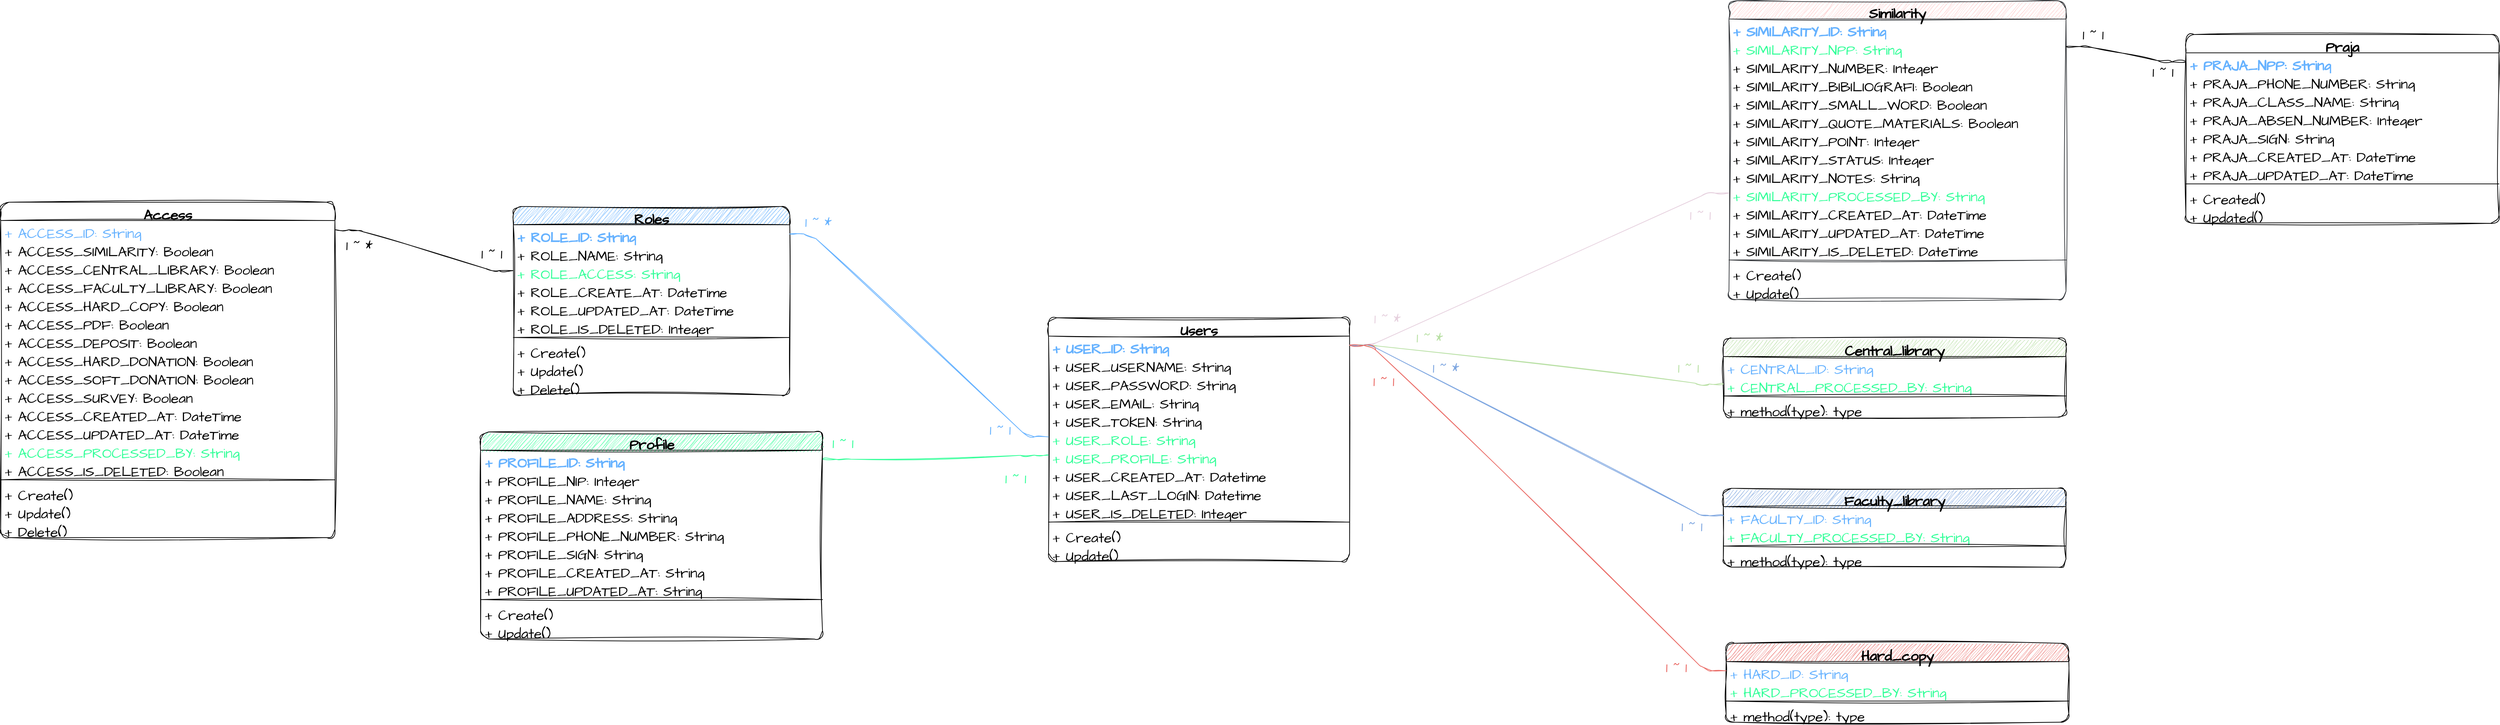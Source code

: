 <mxfile version="21.6.5" type="device">
  <diagram name="Bebas Pustaka - Class Diagram" id="2oI4iQl0JaVLV9nzFYHF">
    <mxGraphModel dx="5444" dy="2022" grid="0" gridSize="10" guides="1" tooltips="1" connect="1" arrows="1" fold="1" page="0" pageScale="1" pageWidth="850" pageHeight="1100" math="0" shadow="0">
      <root>
        <mxCell id="0" />
        <mxCell id="1" parent="0" />
        <mxCell id="6ytFx_AQJ9sRRXPB9nUI-1" value="Users" style="swimlane;fontStyle=1;align=center;verticalAlign=top;childLayout=stackLayout;horizontal=1;startSize=26;horizontalStack=0;resizeParent=1;resizeParentMax=0;resizeLast=0;collapsible=1;marginBottom=0;whiteSpace=wrap;html=1;hachureGap=4;fontFamily=Architects Daughter;fontSource=https%3A%2F%2Ffonts.googleapis.com%2Fcss%3Ffamily%3DArchitects%2BDaughter;fontSize=20;rounded=1;sketch=1;curveFitting=1;jiggle=2;" vertex="1" parent="1">
          <mxGeometry x="-727" y="256" width="427" height="346" as="geometry" />
        </mxCell>
        <mxCell id="6ytFx_AQJ9sRRXPB9nUI-2" value="+ USER_ID: String" style="text;strokeColor=none;fillColor=none;align=left;verticalAlign=top;spacingLeft=4;spacingRight=4;overflow=hidden;rotatable=0;points=[[0,0.5],[1,0.5]];portConstraint=eastwest;whiteSpace=wrap;html=1;fontSize=20;fontFamily=Architects Daughter;rounded=1;fontStyle=1;fontColor=#66B2FF;sketch=1;curveFitting=1;jiggle=2;" vertex="1" parent="6ytFx_AQJ9sRRXPB9nUI-1">
          <mxGeometry y="26" width="427" height="26" as="geometry" />
        </mxCell>
        <mxCell id="6ytFx_AQJ9sRRXPB9nUI-7" value="+ USER_USERNAME: String" style="text;strokeColor=none;fillColor=none;align=left;verticalAlign=top;spacingLeft=4;spacingRight=4;overflow=hidden;rotatable=0;points=[[0,0.5],[1,0.5]];portConstraint=eastwest;whiteSpace=wrap;html=1;fontSize=20;fontFamily=Architects Daughter;rounded=1;sketch=1;curveFitting=1;jiggle=2;" vertex="1" parent="6ytFx_AQJ9sRRXPB9nUI-1">
          <mxGeometry y="52" width="427" height="26" as="geometry" />
        </mxCell>
        <mxCell id="6ytFx_AQJ9sRRXPB9nUI-8" value="+ USER_PASSWORD: String" style="text;strokeColor=none;fillColor=none;align=left;verticalAlign=top;spacingLeft=4;spacingRight=4;overflow=hidden;rotatable=0;points=[[0,0.5],[1,0.5]];portConstraint=eastwest;whiteSpace=wrap;html=1;fontSize=20;fontFamily=Architects Daughter;rounded=1;sketch=1;curveFitting=1;jiggle=2;" vertex="1" parent="6ytFx_AQJ9sRRXPB9nUI-1">
          <mxGeometry y="78" width="427" height="26" as="geometry" />
        </mxCell>
        <mxCell id="6ytFx_AQJ9sRRXPB9nUI-13" value="+ USER_EMAIL: String" style="text;strokeColor=none;fillColor=none;align=left;verticalAlign=top;spacingLeft=4;spacingRight=4;overflow=hidden;rotatable=0;points=[[0,0.5],[1,0.5]];portConstraint=eastwest;whiteSpace=wrap;html=1;fontSize=20;fontFamily=Architects Daughter;rounded=1;sketch=1;curveFitting=1;jiggle=2;" vertex="1" parent="6ytFx_AQJ9sRRXPB9nUI-1">
          <mxGeometry y="104" width="427" height="26" as="geometry" />
        </mxCell>
        <mxCell id="6ytFx_AQJ9sRRXPB9nUI-9" value="+ USER_TOKEN: String" style="text;strokeColor=none;fillColor=none;align=left;verticalAlign=top;spacingLeft=4;spacingRight=4;overflow=hidden;rotatable=0;points=[[0,0.5],[1,0.5]];portConstraint=eastwest;whiteSpace=wrap;html=1;fontSize=20;fontFamily=Architects Daughter;rounded=1;sketch=1;curveFitting=1;jiggle=2;" vertex="1" parent="6ytFx_AQJ9sRRXPB9nUI-1">
          <mxGeometry y="130" width="427" height="26" as="geometry" />
        </mxCell>
        <mxCell id="6ytFx_AQJ9sRRXPB9nUI-14" value="+ USER_ROLE: String" style="text;strokeColor=none;fillColor=none;align=left;verticalAlign=top;spacingLeft=4;spacingRight=4;overflow=hidden;rotatable=0;points=[[0,0.5],[1,0.5]];portConstraint=eastwest;whiteSpace=wrap;html=1;fontSize=20;fontFamily=Architects Daughter;rounded=1;fontColor=#33FF99;sketch=1;curveFitting=1;jiggle=2;" vertex="1" parent="6ytFx_AQJ9sRRXPB9nUI-1">
          <mxGeometry y="156" width="427" height="26" as="geometry" />
        </mxCell>
        <mxCell id="6ytFx_AQJ9sRRXPB9nUI-15" value="+ USER_PROFILE: String" style="text;strokeColor=none;fillColor=none;align=left;verticalAlign=top;spacingLeft=4;spacingRight=4;overflow=hidden;rotatable=0;points=[[0,0.5],[1,0.5]];portConstraint=eastwest;whiteSpace=wrap;html=1;fontSize=20;fontFamily=Architects Daughter;rounded=1;fontColor=#33FF99;sketch=1;curveFitting=1;jiggle=2;" vertex="1" parent="6ytFx_AQJ9sRRXPB9nUI-1">
          <mxGeometry y="182" width="427" height="26" as="geometry" />
        </mxCell>
        <mxCell id="6ytFx_AQJ9sRRXPB9nUI-10" value="+ USER_CREATED_AT: Datetime" style="text;strokeColor=none;fillColor=none;align=left;verticalAlign=top;spacingLeft=4;spacingRight=4;overflow=hidden;rotatable=0;points=[[0,0.5],[1,0.5]];portConstraint=eastwest;whiteSpace=wrap;html=1;fontSize=20;fontFamily=Architects Daughter;rounded=1;sketch=1;curveFitting=1;jiggle=2;" vertex="1" parent="6ytFx_AQJ9sRRXPB9nUI-1">
          <mxGeometry y="208" width="427" height="26" as="geometry" />
        </mxCell>
        <mxCell id="6ytFx_AQJ9sRRXPB9nUI-11" value="+ USER_LAST_LOGIN: Datetime" style="text;strokeColor=none;fillColor=none;align=left;verticalAlign=top;spacingLeft=4;spacingRight=4;overflow=hidden;rotatable=0;points=[[0,0.5],[1,0.5]];portConstraint=eastwest;whiteSpace=wrap;html=1;fontSize=20;fontFamily=Architects Daughter;rounded=1;sketch=1;curveFitting=1;jiggle=2;" vertex="1" parent="6ytFx_AQJ9sRRXPB9nUI-1">
          <mxGeometry y="234" width="427" height="26" as="geometry" />
        </mxCell>
        <mxCell id="6ytFx_AQJ9sRRXPB9nUI-12" value="+ USER_IS_DELETED: Integer" style="text;strokeColor=none;fillColor=none;align=left;verticalAlign=top;spacingLeft=4;spacingRight=4;overflow=hidden;rotatable=0;points=[[0,0.5],[1,0.5]];portConstraint=eastwest;whiteSpace=wrap;html=1;fontSize=20;fontFamily=Architects Daughter;rounded=1;sketch=1;curveFitting=1;jiggle=2;" vertex="1" parent="6ytFx_AQJ9sRRXPB9nUI-1">
          <mxGeometry y="260" width="427" height="26" as="geometry" />
        </mxCell>
        <mxCell id="6ytFx_AQJ9sRRXPB9nUI-3" value="" style="line;strokeWidth=1;fillColor=none;align=left;verticalAlign=middle;spacingTop=-1;spacingLeft=3;spacingRight=3;rotatable=0;labelPosition=right;points=[];portConstraint=eastwest;strokeColor=inherit;hachureGap=4;fontFamily=Architects Daughter;fontSource=https%3A%2F%2Ffonts.googleapis.com%2Fcss%3Ffamily%3DArchitects%2BDaughter;fontSize=20;rounded=1;sketch=1;curveFitting=1;jiggle=2;" vertex="1" parent="6ytFx_AQJ9sRRXPB9nUI-1">
          <mxGeometry y="286" width="427" height="8" as="geometry" />
        </mxCell>
        <mxCell id="6ytFx_AQJ9sRRXPB9nUI-4" value="+ Create()" style="text;strokeColor=none;fillColor=none;align=left;verticalAlign=top;spacingLeft=4;spacingRight=4;overflow=hidden;rotatable=0;points=[[0,0.5],[1,0.5]];portConstraint=eastwest;whiteSpace=wrap;html=1;fontSize=20;fontFamily=Architects Daughter;rounded=1;sketch=1;curveFitting=1;jiggle=2;" vertex="1" parent="6ytFx_AQJ9sRRXPB9nUI-1">
          <mxGeometry y="294" width="427" height="26" as="geometry" />
        </mxCell>
        <mxCell id="6ytFx_AQJ9sRRXPB9nUI-16" value="+ Update()" style="text;strokeColor=none;fillColor=none;align=left;verticalAlign=top;spacingLeft=4;spacingRight=4;overflow=hidden;rotatable=0;points=[[0,0.5],[1,0.5]];portConstraint=eastwest;whiteSpace=wrap;html=1;fontSize=20;fontFamily=Architects Daughter;rounded=1;sketch=1;curveFitting=1;jiggle=2;" vertex="1" parent="6ytFx_AQJ9sRRXPB9nUI-1">
          <mxGeometry y="320" width="427" height="26" as="geometry" />
        </mxCell>
        <mxCell id="6ytFx_AQJ9sRRXPB9nUI-17" value="Roles" style="swimlane;fontStyle=1;align=center;verticalAlign=top;childLayout=stackLayout;horizontal=1;startSize=26;horizontalStack=0;resizeParent=1;resizeParentMax=0;resizeLast=0;collapsible=1;marginBottom=0;whiteSpace=wrap;html=1;rounded=1;hachureGap=4;fontFamily=Architects Daughter;fontSource=https%3A%2F%2Ffonts.googleapis.com%2Fcss%3Ffamily%3DArchitects%2BDaughter;fontSize=20;sketch=1;curveFitting=1;jiggle=2;fillColor=#66B2FF;" vertex="1" parent="1">
          <mxGeometry x="-1486" y="98" width="392" height="268" as="geometry" />
        </mxCell>
        <mxCell id="6ytFx_AQJ9sRRXPB9nUI-18" value="+ ROLE_ID: String" style="text;strokeColor=none;fillColor=none;align=left;verticalAlign=top;spacingLeft=4;spacingRight=4;overflow=hidden;rotatable=0;points=[[0,0.5],[1,0.5]];portConstraint=eastwest;whiteSpace=wrap;html=1;fontSize=20;fontFamily=Architects Daughter;fontColor=#66B2FF;fontStyle=1;rounded=1;sketch=1;curveFitting=1;jiggle=2;" vertex="1" parent="6ytFx_AQJ9sRRXPB9nUI-17">
          <mxGeometry y="26" width="392" height="26" as="geometry" />
        </mxCell>
        <mxCell id="6ytFx_AQJ9sRRXPB9nUI-21" value="+ ROLE_NAME: String" style="text;strokeColor=none;fillColor=none;align=left;verticalAlign=top;spacingLeft=4;spacingRight=4;overflow=hidden;rotatable=0;points=[[0,0.5],[1,0.5]];portConstraint=eastwest;whiteSpace=wrap;html=1;fontSize=20;fontFamily=Architects Daughter;rounded=1;sketch=1;curveFitting=1;jiggle=2;" vertex="1" parent="6ytFx_AQJ9sRRXPB9nUI-17">
          <mxGeometry y="52" width="392" height="26" as="geometry" />
        </mxCell>
        <mxCell id="6ytFx_AQJ9sRRXPB9nUI-94" value="+ ROLE_ACCESS: String" style="text;strokeColor=none;fillColor=none;align=left;verticalAlign=top;spacingLeft=4;spacingRight=4;overflow=hidden;rotatable=0;points=[[0,0.5],[1,0.5]];portConstraint=eastwest;whiteSpace=wrap;html=1;fontSize=20;fontFamily=Architects Daughter;rounded=1;sketch=1;curveFitting=1;jiggle=2;fontColor=#33FF99;" vertex="1" parent="6ytFx_AQJ9sRRXPB9nUI-17">
          <mxGeometry y="78" width="392" height="26" as="geometry" />
        </mxCell>
        <mxCell id="6ytFx_AQJ9sRRXPB9nUI-23" value="+ ROLE_CREATE_AT: DateTime" style="text;strokeColor=none;fillColor=none;align=left;verticalAlign=top;spacingLeft=4;spacingRight=4;overflow=hidden;rotatable=0;points=[[0,0.5],[1,0.5]];portConstraint=eastwest;whiteSpace=wrap;html=1;fontSize=20;fontFamily=Architects Daughter;rounded=1;sketch=1;curveFitting=1;jiggle=2;" vertex="1" parent="6ytFx_AQJ9sRRXPB9nUI-17">
          <mxGeometry y="104" width="392" height="26" as="geometry" />
        </mxCell>
        <mxCell id="6ytFx_AQJ9sRRXPB9nUI-22" value="+ ROLE_UPDATED_AT: DateTime" style="text;strokeColor=none;fillColor=none;align=left;verticalAlign=top;spacingLeft=4;spacingRight=4;overflow=hidden;rotatable=0;points=[[0,0.5],[1,0.5]];portConstraint=eastwest;whiteSpace=wrap;html=1;fontSize=20;fontFamily=Architects Daughter;rounded=1;sketch=1;curveFitting=1;jiggle=2;" vertex="1" parent="6ytFx_AQJ9sRRXPB9nUI-17">
          <mxGeometry y="130" width="392" height="26" as="geometry" />
        </mxCell>
        <mxCell id="6ytFx_AQJ9sRRXPB9nUI-24" value="+ ROLE_IS_DELETED: Integer" style="text;strokeColor=none;fillColor=none;align=left;verticalAlign=top;spacingLeft=4;spacingRight=4;overflow=hidden;rotatable=0;points=[[0,0.5],[1,0.5]];portConstraint=eastwest;whiteSpace=wrap;html=1;fontSize=20;fontFamily=Architects Daughter;rounded=1;sketch=1;curveFitting=1;jiggle=2;" vertex="1" parent="6ytFx_AQJ9sRRXPB9nUI-17">
          <mxGeometry y="156" width="392" height="26" as="geometry" />
        </mxCell>
        <mxCell id="6ytFx_AQJ9sRRXPB9nUI-19" value="" style="line;strokeWidth=1;fillColor=none;align=left;verticalAlign=middle;spacingTop=-1;spacingLeft=3;spacingRight=3;rotatable=0;labelPosition=right;points=[];portConstraint=eastwest;strokeColor=inherit;rounded=1;hachureGap=4;fontFamily=Architects Daughter;fontSource=https%3A%2F%2Ffonts.googleapis.com%2Fcss%3Ffamily%3DArchitects%2BDaughter;fontSize=20;sketch=1;curveFitting=1;jiggle=2;" vertex="1" parent="6ytFx_AQJ9sRRXPB9nUI-17">
          <mxGeometry y="182" width="392" height="8" as="geometry" />
        </mxCell>
        <mxCell id="6ytFx_AQJ9sRRXPB9nUI-20" value="+ Create()" style="text;strokeColor=none;fillColor=none;align=left;verticalAlign=top;spacingLeft=4;spacingRight=4;overflow=hidden;rotatable=0;points=[[0,0.5],[1,0.5]];portConstraint=eastwest;whiteSpace=wrap;html=1;fontSize=20;fontFamily=Architects Daughter;rounded=1;sketch=1;curveFitting=1;jiggle=2;" vertex="1" parent="6ytFx_AQJ9sRRXPB9nUI-17">
          <mxGeometry y="190" width="392" height="26" as="geometry" />
        </mxCell>
        <mxCell id="6ytFx_AQJ9sRRXPB9nUI-25" value="+ Update()" style="text;strokeColor=none;fillColor=none;align=left;verticalAlign=top;spacingLeft=4;spacingRight=4;overflow=hidden;rotatable=0;points=[[0,0.5],[1,0.5]];portConstraint=eastwest;whiteSpace=wrap;html=1;fontSize=20;fontFamily=Architects Daughter;rounded=1;sketch=1;curveFitting=1;jiggle=2;" vertex="1" parent="6ytFx_AQJ9sRRXPB9nUI-17">
          <mxGeometry y="216" width="392" height="26" as="geometry" />
        </mxCell>
        <mxCell id="6ytFx_AQJ9sRRXPB9nUI-26" value="+ Delete()" style="text;strokeColor=none;fillColor=none;align=left;verticalAlign=top;spacingLeft=4;spacingRight=4;overflow=hidden;rotatable=0;points=[[0,0.5],[1,0.5]];portConstraint=eastwest;whiteSpace=wrap;html=1;fontSize=20;fontFamily=Architects Daughter;rounded=1;sketch=1;curveFitting=1;jiggle=2;" vertex="1" parent="6ytFx_AQJ9sRRXPB9nUI-17">
          <mxGeometry y="242" width="392" height="26" as="geometry" />
        </mxCell>
        <mxCell id="6ytFx_AQJ9sRRXPB9nUI-44" style="edgeStyle=entityRelationEdgeStyle;rounded=1;hachureGap=4;orthogonalLoop=1;jettySize=auto;html=1;fontFamily=Architects Daughter;fontSource=https%3A%2F%2Ffonts.googleapis.com%2Fcss%3Ffamily%3DArchitects%2BDaughter;fontSize=16;startSize=8;endSize=8;strokeWidth=1;endArrow=none;endFill=0;entryX=0;entryY=0.5;entryDx=0;entryDy=0;exitX=1;exitY=0.5;exitDx=0;exitDy=0;sketch=1;curveFitting=1;jiggle=2;strokeColor=#33FF99;" edge="1" parent="1" source="6ytFx_AQJ9sRRXPB9nUI-40" target="6ytFx_AQJ9sRRXPB9nUI-15">
          <mxGeometry relative="1" as="geometry" />
        </mxCell>
        <mxCell id="6ytFx_AQJ9sRRXPB9nUI-45" value="1 ~ 1" style="edgeLabel;html=1;align=center;verticalAlign=middle;resizable=0;points=[];fontSize=20;fontFamily=Architects Daughter;rounded=1;sketch=1;curveFitting=1;jiggle=2;fontColor=#33FF99;" vertex="1" connectable="0" parent="6ytFx_AQJ9sRRXPB9nUI-44">
          <mxGeometry x="0.859" relative="1" as="geometry">
            <mxPoint x="-25" y="33" as="offset" />
          </mxGeometry>
        </mxCell>
        <mxCell id="6ytFx_AQJ9sRRXPB9nUI-46" value="1 ~ 1" style="edgeLabel;html=1;align=center;verticalAlign=middle;resizable=0;points=[];fontSize=20;fontFamily=Architects Daughter;rounded=1;sketch=1;curveFitting=1;jiggle=2;fontColor=#33FF99;" vertex="1" connectable="0" parent="6ytFx_AQJ9sRRXPB9nUI-44">
          <mxGeometry x="-0.845" y="-1" relative="1" as="geometry">
            <mxPoint x="3" y="-24" as="offset" />
          </mxGeometry>
        </mxCell>
        <mxCell id="6ytFx_AQJ9sRRXPB9nUI-34" value="Profile" style="swimlane;fontStyle=1;align=center;verticalAlign=top;childLayout=stackLayout;horizontal=1;startSize=26;horizontalStack=0;resizeParent=1;resizeParentMax=0;resizeLast=0;collapsible=1;marginBottom=0;whiteSpace=wrap;html=1;rounded=1;hachureGap=4;fontFamily=Architects Daughter;fontSource=https%3A%2F%2Ffonts.googleapis.com%2Fcss%3Ffamily%3DArchitects%2BDaughter;fontSize=20;sketch=1;curveFitting=1;jiggle=2;fillColor=#33FF99;" vertex="1" parent="1">
          <mxGeometry x="-1532.5" y="418" width="485" height="294" as="geometry" />
        </mxCell>
        <mxCell id="6ytFx_AQJ9sRRXPB9nUI-40" value="+ PROFILE_ID: String" style="text;strokeColor=none;fillColor=none;align=left;verticalAlign=top;spacingLeft=4;spacingRight=4;overflow=hidden;rotatable=0;points=[[0,0.5],[1,0.5]];portConstraint=eastwest;whiteSpace=wrap;html=1;fontSize=20;fontFamily=Architects Daughter;fontStyle=1;fontColor=#66B2FF;rounded=1;sketch=1;curveFitting=1;jiggle=2;" vertex="1" parent="6ytFx_AQJ9sRRXPB9nUI-34">
          <mxGeometry y="26" width="485" height="26" as="geometry" />
        </mxCell>
        <mxCell id="6ytFx_AQJ9sRRXPB9nUI-70" value="+ PROFILE_NIP: Integer" style="text;strokeColor=none;fillColor=none;align=left;verticalAlign=top;spacingLeft=4;spacingRight=4;overflow=hidden;rotatable=0;points=[[0,0.5],[1,0.5]];portConstraint=eastwest;whiteSpace=wrap;html=1;fontSize=20;fontFamily=Architects Daughter;rounded=1;sketch=1;curveFitting=1;jiggle=2;" vertex="1" parent="6ytFx_AQJ9sRRXPB9nUI-34">
          <mxGeometry y="52" width="485" height="26" as="geometry" />
        </mxCell>
        <mxCell id="6ytFx_AQJ9sRRXPB9nUI-35" value="+ PROFILE_NAME: String" style="text;strokeColor=none;fillColor=none;align=left;verticalAlign=top;spacingLeft=4;spacingRight=4;overflow=hidden;rotatable=0;points=[[0,0.5],[1,0.5]];portConstraint=eastwest;whiteSpace=wrap;html=1;fontSize=20;fontFamily=Architects Daughter;rounded=1;sketch=1;curveFitting=1;jiggle=2;" vertex="1" parent="6ytFx_AQJ9sRRXPB9nUI-34">
          <mxGeometry y="78" width="485" height="26" as="geometry" />
        </mxCell>
        <mxCell id="6ytFx_AQJ9sRRXPB9nUI-41" value="+ PROFILE_ADDRESS: String" style="text;strokeColor=none;fillColor=none;align=left;verticalAlign=top;spacingLeft=4;spacingRight=4;overflow=hidden;rotatable=0;points=[[0,0.5],[1,0.5]];portConstraint=eastwest;whiteSpace=wrap;html=1;fontSize=20;fontFamily=Architects Daughter;rounded=1;sketch=1;curveFitting=1;jiggle=2;" vertex="1" parent="6ytFx_AQJ9sRRXPB9nUI-34">
          <mxGeometry y="104" width="485" height="26" as="geometry" />
        </mxCell>
        <mxCell id="6ytFx_AQJ9sRRXPB9nUI-69" value="+ PROFILE_PHONE_NUMBER: String" style="text;strokeColor=none;fillColor=none;align=left;verticalAlign=top;spacingLeft=4;spacingRight=4;overflow=hidden;rotatable=0;points=[[0,0.5],[1,0.5]];portConstraint=eastwest;whiteSpace=wrap;html=1;fontSize=20;fontFamily=Architects Daughter;rounded=1;sketch=1;curveFitting=1;jiggle=2;" vertex="1" parent="6ytFx_AQJ9sRRXPB9nUI-34">
          <mxGeometry y="130" width="485" height="26" as="geometry" />
        </mxCell>
        <mxCell id="6ytFx_AQJ9sRRXPB9nUI-42" value="+ PROFILE_SIGN: String" style="text;strokeColor=none;fillColor=none;align=left;verticalAlign=top;spacingLeft=4;spacingRight=4;overflow=hidden;rotatable=0;points=[[0,0.5],[1,0.5]];portConstraint=eastwest;whiteSpace=wrap;html=1;fontSize=20;fontFamily=Architects Daughter;rounded=1;sketch=1;curveFitting=1;jiggle=2;" vertex="1" parent="6ytFx_AQJ9sRRXPB9nUI-34">
          <mxGeometry y="156" width="485" height="26" as="geometry" />
        </mxCell>
        <mxCell id="6ytFx_AQJ9sRRXPB9nUI-92" value="+ PROFILE_CREATED_AT: String" style="text;strokeColor=none;fillColor=none;align=left;verticalAlign=top;spacingLeft=4;spacingRight=4;overflow=hidden;rotatable=0;points=[[0,0.5],[1,0.5]];portConstraint=eastwest;whiteSpace=wrap;html=1;fontSize=20;fontFamily=Architects Daughter;rounded=1;sketch=1;curveFitting=1;jiggle=2;" vertex="1" parent="6ytFx_AQJ9sRRXPB9nUI-34">
          <mxGeometry y="182" width="485" height="26" as="geometry" />
        </mxCell>
        <mxCell id="6ytFx_AQJ9sRRXPB9nUI-93" value="+ PROFILE_UPDATED_AT: String" style="text;strokeColor=none;fillColor=none;align=left;verticalAlign=top;spacingLeft=4;spacingRight=4;overflow=hidden;rotatable=0;points=[[0,0.5],[1,0.5]];portConstraint=eastwest;whiteSpace=wrap;html=1;fontSize=20;fontFamily=Architects Daughter;rounded=1;sketch=1;curveFitting=1;jiggle=2;" vertex="1" parent="6ytFx_AQJ9sRRXPB9nUI-34">
          <mxGeometry y="208" width="485" height="26" as="geometry" />
        </mxCell>
        <mxCell id="6ytFx_AQJ9sRRXPB9nUI-36" value="" style="line;strokeWidth=1;fillColor=none;align=left;verticalAlign=middle;spacingTop=-1;spacingLeft=3;spacingRight=3;rotatable=0;labelPosition=right;points=[];portConstraint=eastwest;strokeColor=inherit;rounded=1;hachureGap=4;fontFamily=Architects Daughter;fontSource=https%3A%2F%2Ffonts.googleapis.com%2Fcss%3Ffamily%3DArchitects%2BDaughter;fontSize=20;sketch=1;curveFitting=1;jiggle=2;" vertex="1" parent="6ytFx_AQJ9sRRXPB9nUI-34">
          <mxGeometry y="234" width="485" height="8" as="geometry" />
        </mxCell>
        <mxCell id="6ytFx_AQJ9sRRXPB9nUI-37" value="+ Create()" style="text;strokeColor=none;fillColor=none;align=left;verticalAlign=top;spacingLeft=4;spacingRight=4;overflow=hidden;rotatable=0;points=[[0,0.5],[1,0.5]];portConstraint=eastwest;whiteSpace=wrap;html=1;fontSize=20;fontFamily=Architects Daughter;rounded=1;sketch=1;curveFitting=1;jiggle=2;" vertex="1" parent="6ytFx_AQJ9sRRXPB9nUI-34">
          <mxGeometry y="242" width="485" height="26" as="geometry" />
        </mxCell>
        <mxCell id="6ytFx_AQJ9sRRXPB9nUI-38" value="+ Update()" style="text;strokeColor=none;fillColor=none;align=left;verticalAlign=top;spacingLeft=4;spacingRight=4;overflow=hidden;rotatable=0;points=[[0,0.5],[1,0.5]];portConstraint=eastwest;whiteSpace=wrap;html=1;fontSize=20;fontFamily=Architects Daughter;rounded=1;sketch=1;curveFitting=1;jiggle=2;" vertex="1" parent="6ytFx_AQJ9sRRXPB9nUI-34">
          <mxGeometry y="268" width="485" height="26" as="geometry" />
        </mxCell>
        <mxCell id="6ytFx_AQJ9sRRXPB9nUI-49" style="edgeStyle=entityRelationEdgeStyle;rounded=1;hachureGap=4;orthogonalLoop=1;jettySize=auto;html=1;exitX=1;exitY=0.5;exitDx=0;exitDy=0;entryX=0;entryY=0.5;entryDx=0;entryDy=0;fontFamily=Architects Daughter;fontSource=https%3A%2F%2Ffonts.googleapis.com%2Fcss%3Ffamily%3DArchitects%2BDaughter;fontSize=16;startSize=8;endSize=8;endArrow=none;endFill=0;sketch=1;curveFitting=1;jiggle=2;strokeColor=#66B2FF;" edge="1" parent="1" source="6ytFx_AQJ9sRRXPB9nUI-18" target="6ytFx_AQJ9sRRXPB9nUI-14">
          <mxGeometry relative="1" as="geometry" />
        </mxCell>
        <mxCell id="6ytFx_AQJ9sRRXPB9nUI-50" value="1 ~ 1" style="edgeLabel;html=1;align=center;verticalAlign=middle;resizable=0;points=[];fontSize=20;fontFamily=Architects Daughter;sketch=1;curveFitting=1;jiggle=2;rounded=1;fontColor=#66B2FF;" vertex="1" connectable="0" parent="6ytFx_AQJ9sRRXPB9nUI-49">
          <mxGeometry x="0.685" y="2" relative="1" as="geometry">
            <mxPoint x="-7" y="23" as="offset" />
          </mxGeometry>
        </mxCell>
        <mxCell id="6ytFx_AQJ9sRRXPB9nUI-51" value="1 ~ *" style="edgeLabel;html=1;align=center;verticalAlign=middle;resizable=0;points=[];fontSize=20;fontFamily=Architects Daughter;sketch=1;curveFitting=1;jiggle=2;rounded=1;fontColor=#66B2FF;" vertex="1" connectable="0" parent="6ytFx_AQJ9sRRXPB9nUI-49">
          <mxGeometry x="-0.643" y="1" relative="1" as="geometry">
            <mxPoint x="-32" y="-55" as="offset" />
          </mxGeometry>
        </mxCell>
        <mxCell id="6ytFx_AQJ9sRRXPB9nUI-52" value="Similarity" style="swimlane;fontStyle=1;align=center;verticalAlign=top;childLayout=stackLayout;horizontal=1;startSize=26;horizontalStack=0;resizeParent=1;resizeParentMax=0;resizeLast=0;collapsible=1;marginBottom=0;whiteSpace=wrap;html=1;rounded=1;hachureGap=4;fontFamily=Architects Daughter;fontSource=https%3A%2F%2Ffonts.googleapis.com%2Fcss%3Ffamily%3DArchitects%2BDaughter;fontSize=20;sketch=1;curveFitting=1;jiggle=2;fillColor=#ffcccc;strokeColor=#36393d;" vertex="1" parent="1">
          <mxGeometry x="238" y="-194" width="478" height="424" as="geometry" />
        </mxCell>
        <mxCell id="6ytFx_AQJ9sRRXPB9nUI-53" value="+ SIMILARITY_ID: String" style="text;strokeColor=none;fillColor=none;align=left;verticalAlign=top;spacingLeft=4;spacingRight=4;overflow=hidden;rotatable=0;points=[[0,0.5],[1,0.5]];portConstraint=eastwest;whiteSpace=wrap;html=1;fontSize=20;fontFamily=Architects Daughter;fontStyle=1;fontColor=#66B2FF;sketch=1;curveFitting=1;jiggle=2;rounded=1;" vertex="1" parent="6ytFx_AQJ9sRRXPB9nUI-52">
          <mxGeometry y="26" width="478" height="26" as="geometry" />
        </mxCell>
        <mxCell id="6ytFx_AQJ9sRRXPB9nUI-56" value="+ SIMILARITY_NPP: String" style="text;strokeColor=none;fillColor=none;align=left;verticalAlign=top;spacingLeft=4;spacingRight=4;overflow=hidden;rotatable=0;points=[[0,0.5],[1,0.5]];portConstraint=eastwest;whiteSpace=wrap;html=1;fontSize=20;fontFamily=Architects Daughter;fontColor=#33FF99;sketch=1;curveFitting=1;jiggle=2;rounded=1;" vertex="1" parent="6ytFx_AQJ9sRRXPB9nUI-52">
          <mxGeometry y="52" width="478" height="26" as="geometry" />
        </mxCell>
        <mxCell id="6ytFx_AQJ9sRRXPB9nUI-74" value="+ SIMILARITY_NUMBER: Integer" style="text;strokeColor=none;fillColor=none;align=left;verticalAlign=top;spacingLeft=4;spacingRight=4;overflow=hidden;rotatable=0;points=[[0,0.5],[1,0.5]];portConstraint=eastwest;whiteSpace=wrap;html=1;fontSize=20;fontFamily=Architects Daughter;sketch=1;curveFitting=1;jiggle=2;rounded=1;" vertex="1" parent="6ytFx_AQJ9sRRXPB9nUI-52">
          <mxGeometry y="78" width="478" height="26" as="geometry" />
        </mxCell>
        <mxCell id="6ytFx_AQJ9sRRXPB9nUI-57" value="+ SIMILARITY_BIBILIOGRAFI: Boolean" style="text;strokeColor=none;fillColor=none;align=left;verticalAlign=top;spacingLeft=4;spacingRight=4;overflow=hidden;rotatable=0;points=[[0,0.5],[1,0.5]];portConstraint=eastwest;whiteSpace=wrap;html=1;fontSize=20;fontFamily=Architects Daughter;sketch=1;curveFitting=1;jiggle=2;rounded=1;" vertex="1" parent="6ytFx_AQJ9sRRXPB9nUI-52">
          <mxGeometry y="104" width="478" height="26" as="geometry" />
        </mxCell>
        <mxCell id="6ytFx_AQJ9sRRXPB9nUI-71" value="+ SIMILARITY_SMALL_WORD: Boolean" style="text;strokeColor=none;fillColor=none;align=left;verticalAlign=top;spacingLeft=4;spacingRight=4;overflow=hidden;rotatable=0;points=[[0,0.5],[1,0.5]];portConstraint=eastwest;whiteSpace=wrap;html=1;fontSize=20;fontFamily=Architects Daughter;sketch=1;curveFitting=1;jiggle=2;rounded=1;" vertex="1" parent="6ytFx_AQJ9sRRXPB9nUI-52">
          <mxGeometry y="130" width="478" height="26" as="geometry" />
        </mxCell>
        <mxCell id="6ytFx_AQJ9sRRXPB9nUI-72" value="+ SIMILARITY_QUOTE_MATERIALS: Boolean" style="text;strokeColor=none;fillColor=none;align=left;verticalAlign=top;spacingLeft=4;spacingRight=4;overflow=hidden;rotatable=0;points=[[0,0.5],[1,0.5]];portConstraint=eastwest;whiteSpace=wrap;html=1;fontSize=20;fontFamily=Architects Daughter;sketch=1;curveFitting=1;jiggle=2;rounded=1;" vertex="1" parent="6ytFx_AQJ9sRRXPB9nUI-52">
          <mxGeometry y="156" width="478" height="26" as="geometry" />
        </mxCell>
        <mxCell id="6ytFx_AQJ9sRRXPB9nUI-73" value="+ SIMILARITY_POINT: Integer" style="text;strokeColor=none;fillColor=none;align=left;verticalAlign=top;spacingLeft=4;spacingRight=4;overflow=hidden;rotatable=0;points=[[0,0.5],[1,0.5]];portConstraint=eastwest;whiteSpace=wrap;html=1;fontSize=20;fontFamily=Architects Daughter;sketch=1;curveFitting=1;jiggle=2;rounded=1;" vertex="1" parent="6ytFx_AQJ9sRRXPB9nUI-52">
          <mxGeometry y="182" width="478" height="26" as="geometry" />
        </mxCell>
        <mxCell id="6ytFx_AQJ9sRRXPB9nUI-58" value="+ SIMILARITY_STATUS: Integer" style="text;strokeColor=none;fillColor=none;align=left;verticalAlign=top;spacingLeft=4;spacingRight=4;overflow=hidden;rotatable=0;points=[[0,0.5],[1,0.5]];portConstraint=eastwest;whiteSpace=wrap;html=1;fontSize=20;fontFamily=Architects Daughter;sketch=1;curveFitting=1;jiggle=2;rounded=1;" vertex="1" parent="6ytFx_AQJ9sRRXPB9nUI-52">
          <mxGeometry y="208" width="478" height="26" as="geometry" />
        </mxCell>
        <mxCell id="6ytFx_AQJ9sRRXPB9nUI-59" value="+ SIMILARITY_NOTES: String" style="text;strokeColor=none;fillColor=none;align=left;verticalAlign=top;spacingLeft=4;spacingRight=4;overflow=hidden;rotatable=0;points=[[0,0.5],[1,0.5]];portConstraint=eastwest;whiteSpace=wrap;html=1;fontSize=20;fontFamily=Architects Daughter;sketch=1;curveFitting=1;jiggle=2;rounded=1;" vertex="1" parent="6ytFx_AQJ9sRRXPB9nUI-52">
          <mxGeometry y="234" width="478" height="26" as="geometry" />
        </mxCell>
        <mxCell id="6ytFx_AQJ9sRRXPB9nUI-60" value="+ SIMILARITY_PROCESSED_BY: String" style="text;strokeColor=none;fillColor=none;align=left;verticalAlign=top;spacingLeft=4;spacingRight=4;overflow=hidden;rotatable=0;points=[[0,0.5],[1,0.5]];portConstraint=eastwest;whiteSpace=wrap;html=1;fontSize=20;fontFamily=Architects Daughter;fontColor=#33FF99;sketch=1;curveFitting=1;jiggle=2;rounded=1;" vertex="1" parent="6ytFx_AQJ9sRRXPB9nUI-52">
          <mxGeometry y="260" width="478" height="26" as="geometry" />
        </mxCell>
        <mxCell id="6ytFx_AQJ9sRRXPB9nUI-61" value="+ SIMILARITY_CREATED_AT: DateTime" style="text;strokeColor=none;fillColor=none;align=left;verticalAlign=top;spacingLeft=4;spacingRight=4;overflow=hidden;rotatable=0;points=[[0,0.5],[1,0.5]];portConstraint=eastwest;whiteSpace=wrap;html=1;fontSize=20;fontFamily=Architects Daughter;sketch=1;curveFitting=1;jiggle=2;rounded=1;" vertex="1" parent="6ytFx_AQJ9sRRXPB9nUI-52">
          <mxGeometry y="286" width="478" height="26" as="geometry" />
        </mxCell>
        <mxCell id="6ytFx_AQJ9sRRXPB9nUI-62" value="+ SIMILARITY_UPDATED_AT: DateTime" style="text;strokeColor=none;fillColor=none;align=left;verticalAlign=top;spacingLeft=4;spacingRight=4;overflow=hidden;rotatable=0;points=[[0,0.5],[1,0.5]];portConstraint=eastwest;whiteSpace=wrap;html=1;fontSize=20;fontFamily=Architects Daughter;sketch=1;curveFitting=1;jiggle=2;rounded=1;" vertex="1" parent="6ytFx_AQJ9sRRXPB9nUI-52">
          <mxGeometry y="312" width="478" height="26" as="geometry" />
        </mxCell>
        <mxCell id="6ytFx_AQJ9sRRXPB9nUI-63" value="+ SIMILARITY_IS_DELETED: DateTime" style="text;strokeColor=none;fillColor=none;align=left;verticalAlign=top;spacingLeft=4;spacingRight=4;overflow=hidden;rotatable=0;points=[[0,0.5],[1,0.5]];portConstraint=eastwest;whiteSpace=wrap;html=1;fontSize=20;fontFamily=Architects Daughter;sketch=1;curveFitting=1;jiggle=2;rounded=1;" vertex="1" parent="6ytFx_AQJ9sRRXPB9nUI-52">
          <mxGeometry y="338" width="478" height="26" as="geometry" />
        </mxCell>
        <mxCell id="6ytFx_AQJ9sRRXPB9nUI-54" value="" style="line;strokeWidth=1;fillColor=none;align=left;verticalAlign=middle;spacingTop=-1;spacingLeft=3;spacingRight=3;rotatable=0;labelPosition=right;points=[];portConstraint=eastwest;strokeColor=inherit;rounded=1;hachureGap=4;fontFamily=Architects Daughter;fontSource=https%3A%2F%2Ffonts.googleapis.com%2Fcss%3Ffamily%3DArchitects%2BDaughter;fontSize=20;sketch=1;curveFitting=1;jiggle=2;" vertex="1" parent="6ytFx_AQJ9sRRXPB9nUI-52">
          <mxGeometry y="364" width="478" height="8" as="geometry" />
        </mxCell>
        <mxCell id="6ytFx_AQJ9sRRXPB9nUI-55" value="+ Create()" style="text;strokeColor=none;fillColor=none;align=left;verticalAlign=top;spacingLeft=4;spacingRight=4;overflow=hidden;rotatable=0;points=[[0,0.5],[1,0.5]];portConstraint=eastwest;whiteSpace=wrap;html=1;fontSize=20;fontFamily=Architects Daughter;sketch=1;curveFitting=1;jiggle=2;rounded=1;" vertex="1" parent="6ytFx_AQJ9sRRXPB9nUI-52">
          <mxGeometry y="372" width="478" height="26" as="geometry" />
        </mxCell>
        <mxCell id="6ytFx_AQJ9sRRXPB9nUI-65" value="+ Update()" style="text;strokeColor=none;fillColor=none;align=left;verticalAlign=top;spacingLeft=4;spacingRight=4;overflow=hidden;rotatable=0;points=[[0,0.5],[1,0.5]];portConstraint=eastwest;whiteSpace=wrap;html=1;fontSize=20;fontFamily=Architects Daughter;sketch=1;curveFitting=1;jiggle=2;rounded=1;" vertex="1" parent="6ytFx_AQJ9sRRXPB9nUI-52">
          <mxGeometry y="398" width="478" height="26" as="geometry" />
        </mxCell>
        <mxCell id="6ytFx_AQJ9sRRXPB9nUI-66" style="edgeStyle=entityRelationEdgeStyle;rounded=1;hachureGap=4;orthogonalLoop=1;jettySize=auto;html=1;exitX=0;exitY=0.5;exitDx=0;exitDy=0;entryX=1;entryY=0.5;entryDx=0;entryDy=0;fontFamily=Architects Daughter;fontSource=https%3A%2F%2Ffonts.googleapis.com%2Fcss%3Ffamily%3DArchitects%2BDaughter;fontSize=16;startSize=8;endSize=8;endArrow=none;endFill=0;sketch=1;curveFitting=1;jiggle=2;fillColor=#ffff88;strokeColor=#E6D0DE;fontColor=#E6D0DE;" edge="1" parent="1" source="6ytFx_AQJ9sRRXPB9nUI-60" target="6ytFx_AQJ9sRRXPB9nUI-2">
          <mxGeometry relative="1" as="geometry" />
        </mxCell>
        <mxCell id="6ytFx_AQJ9sRRXPB9nUI-67" value="1 ~ 1" style="edgeLabel;html=1;align=center;verticalAlign=middle;resizable=0;points=[];fontSize=20;fontFamily=Architects Daughter;sketch=1;curveFitting=1;jiggle=2;rounded=1;fontColor=#E6D0DE;" vertex="1" connectable="0" parent="6ytFx_AQJ9sRRXPB9nUI-66">
          <mxGeometry x="-0.822" y="1" relative="1" as="geometry">
            <mxPoint x="8" y="21" as="offset" />
          </mxGeometry>
        </mxCell>
        <mxCell id="6ytFx_AQJ9sRRXPB9nUI-68" value="1 ~ *" style="edgeLabel;html=1;align=center;verticalAlign=middle;resizable=0;points=[];fontSize=20;fontFamily=Architects Daughter;sketch=1;curveFitting=1;jiggle=2;rounded=1;fontColor=#E6D0DE;" vertex="1" connectable="0" parent="6ytFx_AQJ9sRRXPB9nUI-66">
          <mxGeometry x="0.758" y="-1" relative="1" as="geometry">
            <mxPoint x="-14" y="-21" as="offset" />
          </mxGeometry>
        </mxCell>
        <mxCell id="6ytFx_AQJ9sRRXPB9nUI-77" value="Praja" style="swimlane;fontStyle=1;align=center;verticalAlign=top;childLayout=stackLayout;horizontal=1;startSize=26;horizontalStack=0;resizeParent=1;resizeParentMax=0;resizeLast=0;collapsible=1;marginBottom=0;whiteSpace=wrap;html=1;rounded=1;hachureGap=4;fontFamily=Architects Daughter;fontSource=https%3A%2F%2Ffonts.googleapis.com%2Fcss%3Ffamily%3DArchitects%2BDaughter;fontSize=20;sketch=1;curveFitting=1;jiggle=2;" vertex="1" parent="1">
          <mxGeometry x="886" y="-146" width="444" height="268" as="geometry" />
        </mxCell>
        <mxCell id="6ytFx_AQJ9sRRXPB9nUI-78" value="+ PRAJA_NPP: String" style="text;strokeColor=none;fillColor=none;align=left;verticalAlign=top;spacingLeft=4;spacingRight=4;overflow=hidden;rotatable=0;points=[[0,0.5],[1,0.5]];portConstraint=eastwest;whiteSpace=wrap;html=1;fontSize=20;fontFamily=Architects Daughter;fontColor=#66B2FF;fontStyle=1;sketch=1;curveFitting=1;jiggle=2;rounded=1;" vertex="1" parent="6ytFx_AQJ9sRRXPB9nUI-77">
          <mxGeometry y="26" width="444" height="26" as="geometry" />
        </mxCell>
        <mxCell id="6ytFx_AQJ9sRRXPB9nUI-81" value="+ PRAJA_PHONE_NUMBER: String" style="text;strokeColor=none;fillColor=none;align=left;verticalAlign=top;spacingLeft=4;spacingRight=4;overflow=hidden;rotatable=0;points=[[0,0.5],[1,0.5]];portConstraint=eastwest;whiteSpace=wrap;html=1;fontSize=20;fontFamily=Architects Daughter;sketch=1;curveFitting=1;jiggle=2;rounded=1;" vertex="1" parent="6ytFx_AQJ9sRRXPB9nUI-77">
          <mxGeometry y="52" width="444" height="26" as="geometry" />
        </mxCell>
        <mxCell id="6ytFx_AQJ9sRRXPB9nUI-82" value="+ PRAJA_CLASS_NAME: String" style="text;strokeColor=none;fillColor=none;align=left;verticalAlign=top;spacingLeft=4;spacingRight=4;overflow=hidden;rotatable=0;points=[[0,0.5],[1,0.5]];portConstraint=eastwest;whiteSpace=wrap;html=1;fontSize=20;fontFamily=Architects Daughter;sketch=1;curveFitting=1;jiggle=2;rounded=1;" vertex="1" parent="6ytFx_AQJ9sRRXPB9nUI-77">
          <mxGeometry y="78" width="444" height="26" as="geometry" />
        </mxCell>
        <mxCell id="6ytFx_AQJ9sRRXPB9nUI-83" value="+ PRAJA_ABSEN_NUMBER: Integer" style="text;strokeColor=none;fillColor=none;align=left;verticalAlign=top;spacingLeft=4;spacingRight=4;overflow=hidden;rotatable=0;points=[[0,0.5],[1,0.5]];portConstraint=eastwest;whiteSpace=wrap;html=1;fontSize=20;fontFamily=Architects Daughter;sketch=1;curveFitting=1;jiggle=2;rounded=1;" vertex="1" parent="6ytFx_AQJ9sRRXPB9nUI-77">
          <mxGeometry y="104" width="444" height="26" as="geometry" />
        </mxCell>
        <mxCell id="6ytFx_AQJ9sRRXPB9nUI-84" value="+ PRAJA_SIGN: String" style="text;strokeColor=none;fillColor=none;align=left;verticalAlign=top;spacingLeft=4;spacingRight=4;overflow=hidden;rotatable=0;points=[[0,0.5],[1,0.5]];portConstraint=eastwest;whiteSpace=wrap;html=1;fontSize=20;fontFamily=Architects Daughter;sketch=1;curveFitting=1;jiggle=2;rounded=1;" vertex="1" parent="6ytFx_AQJ9sRRXPB9nUI-77">
          <mxGeometry y="130" width="444" height="26" as="geometry" />
        </mxCell>
        <mxCell id="6ytFx_AQJ9sRRXPB9nUI-85" value="+ PRAJA_CREATED_AT: DateTime" style="text;strokeColor=none;fillColor=none;align=left;verticalAlign=top;spacingLeft=4;spacingRight=4;overflow=hidden;rotatable=0;points=[[0,0.5],[1,0.5]];portConstraint=eastwest;whiteSpace=wrap;html=1;fontSize=20;fontFamily=Architects Daughter;sketch=1;curveFitting=1;jiggle=2;rounded=1;" vertex="1" parent="6ytFx_AQJ9sRRXPB9nUI-77">
          <mxGeometry y="156" width="444" height="26" as="geometry" />
        </mxCell>
        <mxCell id="6ytFx_AQJ9sRRXPB9nUI-86" value="+ PRAJA_UPDATED_AT: DateTime" style="text;strokeColor=none;fillColor=none;align=left;verticalAlign=top;spacingLeft=4;spacingRight=4;overflow=hidden;rotatable=0;points=[[0,0.5],[1,0.5]];portConstraint=eastwest;whiteSpace=wrap;html=1;fontSize=20;fontFamily=Architects Daughter;sketch=1;curveFitting=1;jiggle=2;rounded=1;" vertex="1" parent="6ytFx_AQJ9sRRXPB9nUI-77">
          <mxGeometry y="182" width="444" height="26" as="geometry" />
        </mxCell>
        <mxCell id="6ytFx_AQJ9sRRXPB9nUI-79" value="" style="line;strokeWidth=1;fillColor=none;align=left;verticalAlign=middle;spacingTop=-1;spacingLeft=3;spacingRight=3;rotatable=0;labelPosition=right;points=[];portConstraint=eastwest;strokeColor=inherit;rounded=1;hachureGap=4;fontFamily=Architects Daughter;fontSource=https%3A%2F%2Ffonts.googleapis.com%2Fcss%3Ffamily%3DArchitects%2BDaughter;fontSize=20;sketch=1;curveFitting=1;jiggle=2;" vertex="1" parent="6ytFx_AQJ9sRRXPB9nUI-77">
          <mxGeometry y="208" width="444" height="8" as="geometry" />
        </mxCell>
        <mxCell id="6ytFx_AQJ9sRRXPB9nUI-80" value="+ Created()" style="text;strokeColor=none;fillColor=none;align=left;verticalAlign=top;spacingLeft=4;spacingRight=4;overflow=hidden;rotatable=0;points=[[0,0.5],[1,0.5]];portConstraint=eastwest;whiteSpace=wrap;html=1;fontSize=20;fontFamily=Architects Daughter;sketch=1;curveFitting=1;jiggle=2;rounded=1;" vertex="1" parent="6ytFx_AQJ9sRRXPB9nUI-77">
          <mxGeometry y="216" width="444" height="26" as="geometry" />
        </mxCell>
        <mxCell id="6ytFx_AQJ9sRRXPB9nUI-91" value="+ Updated()" style="text;strokeColor=none;fillColor=none;align=left;verticalAlign=top;spacingLeft=4;spacingRight=4;overflow=hidden;rotatable=0;points=[[0,0.5],[1,0.5]];portConstraint=eastwest;whiteSpace=wrap;html=1;fontSize=20;fontFamily=Architects Daughter;sketch=1;curveFitting=1;jiggle=2;rounded=1;" vertex="1" parent="6ytFx_AQJ9sRRXPB9nUI-77">
          <mxGeometry y="242" width="444" height="26" as="geometry" />
        </mxCell>
        <mxCell id="6ytFx_AQJ9sRRXPB9nUI-88" style="edgeStyle=entityRelationEdgeStyle;rounded=1;hachureGap=4;orthogonalLoop=1;jettySize=auto;html=1;exitX=1;exitY=0.5;exitDx=0;exitDy=0;entryX=0;entryY=0.5;entryDx=0;entryDy=0;fontFamily=Architects Daughter;fontSource=https%3A%2F%2Ffonts.googleapis.com%2Fcss%3Ffamily%3DArchitects%2BDaughter;fontSize=16;startSize=8;endSize=8;endArrow=none;endFill=0;sketch=1;curveFitting=1;jiggle=2;" edge="1" parent="1" source="6ytFx_AQJ9sRRXPB9nUI-56" target="6ytFx_AQJ9sRRXPB9nUI-78">
          <mxGeometry relative="1" as="geometry" />
        </mxCell>
        <mxCell id="6ytFx_AQJ9sRRXPB9nUI-89" value="1 ~ 1" style="edgeLabel;html=1;align=center;verticalAlign=middle;resizable=0;points=[];fontSize=20;fontFamily=Architects Daughter;sketch=1;curveFitting=1;jiggle=2;rounded=1;" vertex="1" connectable="0" parent="6ytFx_AQJ9sRRXPB9nUI-88">
          <mxGeometry x="0.608" y="1" relative="1" as="geometry">
            <mxPoint y="15" as="offset" />
          </mxGeometry>
        </mxCell>
        <mxCell id="6ytFx_AQJ9sRRXPB9nUI-90" value="1 ~ 1" style="edgeLabel;html=1;align=center;verticalAlign=middle;resizable=0;points=[];fontSize=20;fontFamily=Architects Daughter;sketch=1;curveFitting=1;jiggle=2;rounded=1;" vertex="1" connectable="0" parent="6ytFx_AQJ9sRRXPB9nUI-88">
          <mxGeometry x="-0.586" relative="1" as="geometry">
            <mxPoint x="2" y="-18" as="offset" />
          </mxGeometry>
        </mxCell>
        <mxCell id="6ytFx_AQJ9sRRXPB9nUI-95" value="Access" style="swimlane;fontStyle=1;align=center;verticalAlign=top;childLayout=stackLayout;horizontal=1;startSize=26;horizontalStack=0;resizeParent=1;resizeParentMax=0;resizeLast=0;collapsible=1;marginBottom=0;whiteSpace=wrap;html=1;rounded=1;sketch=1;hachureGap=4;jiggle=2;curveFitting=1;fontFamily=Architects Daughter;fontSource=https%3A%2F%2Ffonts.googleapis.com%2Fcss%3Ffamily%3DArchitects%2BDaughter;fontSize=20;" vertex="1" parent="1">
          <mxGeometry x="-2213" y="92" width="474" height="476" as="geometry" />
        </mxCell>
        <mxCell id="6ytFx_AQJ9sRRXPB9nUI-96" value="+ ACCESS_ID: String" style="text;strokeColor=none;fillColor=none;align=left;verticalAlign=top;spacingLeft=4;spacingRight=4;overflow=hidden;rotatable=0;points=[[0,0.5],[1,0.5]];portConstraint=eastwest;whiteSpace=wrap;html=1;fontSize=20;fontFamily=Architects Daughter;fontColor=#66B2FF;" vertex="1" parent="6ytFx_AQJ9sRRXPB9nUI-95">
          <mxGeometry y="26" width="474" height="26" as="geometry" />
        </mxCell>
        <mxCell id="6ytFx_AQJ9sRRXPB9nUI-99" value="+ ACCESS_SIMILARITY: Boolean" style="text;strokeColor=none;fillColor=none;align=left;verticalAlign=top;spacingLeft=4;spacingRight=4;overflow=hidden;rotatable=0;points=[[0,0.5],[1,0.5]];portConstraint=eastwest;whiteSpace=wrap;html=1;fontSize=20;fontFamily=Architects Daughter;" vertex="1" parent="6ytFx_AQJ9sRRXPB9nUI-95">
          <mxGeometry y="52" width="474" height="26" as="geometry" />
        </mxCell>
        <mxCell id="6ytFx_AQJ9sRRXPB9nUI-100" value="+ ACCESS_CENTRAL_LIBRARY: Boolean" style="text;strokeColor=none;fillColor=none;align=left;verticalAlign=top;spacingLeft=4;spacingRight=4;overflow=hidden;rotatable=0;points=[[0,0.5],[1,0.5]];portConstraint=eastwest;whiteSpace=wrap;html=1;fontSize=20;fontFamily=Architects Daughter;" vertex="1" parent="6ytFx_AQJ9sRRXPB9nUI-95">
          <mxGeometry y="78" width="474" height="26" as="geometry" />
        </mxCell>
        <mxCell id="6ytFx_AQJ9sRRXPB9nUI-102" value="+ ACCESS_FACULTY_LIBRARY: Boolean" style="text;strokeColor=none;fillColor=none;align=left;verticalAlign=top;spacingLeft=4;spacingRight=4;overflow=hidden;rotatable=0;points=[[0,0.5],[1,0.5]];portConstraint=eastwest;whiteSpace=wrap;html=1;fontSize=20;fontFamily=Architects Daughter;" vertex="1" parent="6ytFx_AQJ9sRRXPB9nUI-95">
          <mxGeometry y="104" width="474" height="26" as="geometry" />
        </mxCell>
        <mxCell id="6ytFx_AQJ9sRRXPB9nUI-103" value="+ ACCESS_HARD_COPY: Boolean" style="text;strokeColor=none;fillColor=none;align=left;verticalAlign=top;spacingLeft=4;spacingRight=4;overflow=hidden;rotatable=0;points=[[0,0.5],[1,0.5]];portConstraint=eastwest;whiteSpace=wrap;html=1;fontSize=20;fontFamily=Architects Daughter;" vertex="1" parent="6ytFx_AQJ9sRRXPB9nUI-95">
          <mxGeometry y="130" width="474" height="26" as="geometry" />
        </mxCell>
        <mxCell id="6ytFx_AQJ9sRRXPB9nUI-104" value="+ ACCESS_PDF: Boolean" style="text;strokeColor=none;fillColor=none;align=left;verticalAlign=top;spacingLeft=4;spacingRight=4;overflow=hidden;rotatable=0;points=[[0,0.5],[1,0.5]];portConstraint=eastwest;whiteSpace=wrap;html=1;fontSize=20;fontFamily=Architects Daughter;" vertex="1" parent="6ytFx_AQJ9sRRXPB9nUI-95">
          <mxGeometry y="156" width="474" height="26" as="geometry" />
        </mxCell>
        <mxCell id="6ytFx_AQJ9sRRXPB9nUI-105" value="+ ACCESS_DEPOSIT: Boolean" style="text;strokeColor=none;fillColor=none;align=left;verticalAlign=top;spacingLeft=4;spacingRight=4;overflow=hidden;rotatable=0;points=[[0,0.5],[1,0.5]];portConstraint=eastwest;whiteSpace=wrap;html=1;fontSize=20;fontFamily=Architects Daughter;" vertex="1" parent="6ytFx_AQJ9sRRXPB9nUI-95">
          <mxGeometry y="182" width="474" height="26" as="geometry" />
        </mxCell>
        <mxCell id="6ytFx_AQJ9sRRXPB9nUI-106" value="+ ACCESS_HARD_DONATION: Boolean" style="text;strokeColor=none;fillColor=none;align=left;verticalAlign=top;spacingLeft=4;spacingRight=4;overflow=hidden;rotatable=0;points=[[0,0.5],[1,0.5]];portConstraint=eastwest;whiteSpace=wrap;html=1;fontSize=20;fontFamily=Architects Daughter;" vertex="1" parent="6ytFx_AQJ9sRRXPB9nUI-95">
          <mxGeometry y="208" width="474" height="26" as="geometry" />
        </mxCell>
        <mxCell id="6ytFx_AQJ9sRRXPB9nUI-107" value="+ ACCESS_SOFT_DONATION: Boolean" style="text;strokeColor=none;fillColor=none;align=left;verticalAlign=top;spacingLeft=4;spacingRight=4;overflow=hidden;rotatable=0;points=[[0,0.5],[1,0.5]];portConstraint=eastwest;whiteSpace=wrap;html=1;fontSize=20;fontFamily=Architects Daughter;" vertex="1" parent="6ytFx_AQJ9sRRXPB9nUI-95">
          <mxGeometry y="234" width="474" height="26" as="geometry" />
        </mxCell>
        <mxCell id="6ytFx_AQJ9sRRXPB9nUI-108" value="+ ACCESS_SURVEY: Boolean" style="text;strokeColor=none;fillColor=none;align=left;verticalAlign=top;spacingLeft=4;spacingRight=4;overflow=hidden;rotatable=0;points=[[0,0.5],[1,0.5]];portConstraint=eastwest;whiteSpace=wrap;html=1;fontSize=20;fontFamily=Architects Daughter;" vertex="1" parent="6ytFx_AQJ9sRRXPB9nUI-95">
          <mxGeometry y="260" width="474" height="26" as="geometry" />
        </mxCell>
        <mxCell id="6ytFx_AQJ9sRRXPB9nUI-109" value="+ ACCESS_CREATED_AT: DateTime" style="text;strokeColor=none;fillColor=none;align=left;verticalAlign=top;spacingLeft=4;spacingRight=4;overflow=hidden;rotatable=0;points=[[0,0.5],[1,0.5]];portConstraint=eastwest;whiteSpace=wrap;html=1;fontSize=20;fontFamily=Architects Daughter;" vertex="1" parent="6ytFx_AQJ9sRRXPB9nUI-95">
          <mxGeometry y="286" width="474" height="26" as="geometry" />
        </mxCell>
        <mxCell id="6ytFx_AQJ9sRRXPB9nUI-111" value="+ ACCESS_UPDATED_AT: DateTime" style="text;strokeColor=none;fillColor=none;align=left;verticalAlign=top;spacingLeft=4;spacingRight=4;overflow=hidden;rotatable=0;points=[[0,0.5],[1,0.5]];portConstraint=eastwest;whiteSpace=wrap;html=1;fontSize=20;fontFamily=Architects Daughter;" vertex="1" parent="6ytFx_AQJ9sRRXPB9nUI-95">
          <mxGeometry y="312" width="474" height="26" as="geometry" />
        </mxCell>
        <mxCell id="6ytFx_AQJ9sRRXPB9nUI-112" value="+ ACCESS_PROCESSED_BY: String" style="text;strokeColor=none;fillColor=none;align=left;verticalAlign=top;spacingLeft=4;spacingRight=4;overflow=hidden;rotatable=0;points=[[0,0.5],[1,0.5]];portConstraint=eastwest;whiteSpace=wrap;html=1;fontSize=20;fontFamily=Architects Daughter;fontColor=#33FF99;" vertex="1" parent="6ytFx_AQJ9sRRXPB9nUI-95">
          <mxGeometry y="338" width="474" height="26" as="geometry" />
        </mxCell>
        <mxCell id="6ytFx_AQJ9sRRXPB9nUI-113" value="+ ACCESS_IS_DELETED: Boolean" style="text;strokeColor=none;fillColor=none;align=left;verticalAlign=top;spacingLeft=4;spacingRight=4;overflow=hidden;rotatable=0;points=[[0,0.5],[1,0.5]];portConstraint=eastwest;whiteSpace=wrap;html=1;fontSize=20;fontFamily=Architects Daughter;" vertex="1" parent="6ytFx_AQJ9sRRXPB9nUI-95">
          <mxGeometry y="364" width="474" height="26" as="geometry" />
        </mxCell>
        <mxCell id="6ytFx_AQJ9sRRXPB9nUI-97" value="" style="line;strokeWidth=1;fillColor=none;align=left;verticalAlign=middle;spacingTop=-1;spacingLeft=3;spacingRight=3;rotatable=0;labelPosition=right;points=[];portConstraint=eastwest;strokeColor=inherit;rounded=1;sketch=1;hachureGap=4;jiggle=2;curveFitting=1;fontFamily=Architects Daughter;fontSource=https%3A%2F%2Ffonts.googleapis.com%2Fcss%3Ffamily%3DArchitects%2BDaughter;fontSize=20;" vertex="1" parent="6ytFx_AQJ9sRRXPB9nUI-95">
          <mxGeometry y="390" width="474" height="8" as="geometry" />
        </mxCell>
        <mxCell id="6ytFx_AQJ9sRRXPB9nUI-98" value="+ Create()" style="text;strokeColor=none;fillColor=none;align=left;verticalAlign=top;spacingLeft=4;spacingRight=4;overflow=hidden;rotatable=0;points=[[0,0.5],[1,0.5]];portConstraint=eastwest;whiteSpace=wrap;html=1;fontSize=20;fontFamily=Architects Daughter;" vertex="1" parent="6ytFx_AQJ9sRRXPB9nUI-95">
          <mxGeometry y="398" width="474" height="26" as="geometry" />
        </mxCell>
        <mxCell id="6ytFx_AQJ9sRRXPB9nUI-114" value="+ Update()" style="text;strokeColor=none;fillColor=none;align=left;verticalAlign=top;spacingLeft=4;spacingRight=4;overflow=hidden;rotatable=0;points=[[0,0.5],[1,0.5]];portConstraint=eastwest;whiteSpace=wrap;html=1;fontSize=20;fontFamily=Architects Daughter;" vertex="1" parent="6ytFx_AQJ9sRRXPB9nUI-95">
          <mxGeometry y="424" width="474" height="26" as="geometry" />
        </mxCell>
        <mxCell id="6ytFx_AQJ9sRRXPB9nUI-115" value="+ Delete()" style="text;strokeColor=none;fillColor=none;align=left;verticalAlign=top;spacingLeft=4;spacingRight=4;overflow=hidden;rotatable=0;points=[[0,0.5],[1,0.5]];portConstraint=eastwest;whiteSpace=wrap;html=1;fontSize=20;fontFamily=Architects Daughter;" vertex="1" parent="6ytFx_AQJ9sRRXPB9nUI-95">
          <mxGeometry y="450" width="474" height="26" as="geometry" />
        </mxCell>
        <mxCell id="6ytFx_AQJ9sRRXPB9nUI-116" style="edgeStyle=entityRelationEdgeStyle;rounded=1;sketch=1;hachureGap=4;jiggle=2;curveFitting=1;orthogonalLoop=1;jettySize=auto;html=1;exitX=1;exitY=0.5;exitDx=0;exitDy=0;entryX=0;entryY=0.5;entryDx=0;entryDy=0;fontFamily=Architects Daughter;fontSource=https%3A%2F%2Ffonts.googleapis.com%2Fcss%3Ffamily%3DArchitects%2BDaughter;fontSize=16;startSize=8;endSize=8;endArrow=none;endFill=0;" edge="1" parent="1" source="6ytFx_AQJ9sRRXPB9nUI-96" target="6ytFx_AQJ9sRRXPB9nUI-94">
          <mxGeometry relative="1" as="geometry" />
        </mxCell>
        <mxCell id="6ytFx_AQJ9sRRXPB9nUI-117" value="1 ~ *" style="edgeLabel;html=1;align=center;verticalAlign=middle;resizable=0;points=[];fontSize=20;fontFamily=Architects Daughter;" vertex="1" connectable="0" parent="6ytFx_AQJ9sRRXPB9nUI-116">
          <mxGeometry x="-0.699" y="1" relative="1" as="geometry">
            <mxPoint x="-6" y="20" as="offset" />
          </mxGeometry>
        </mxCell>
        <mxCell id="6ytFx_AQJ9sRRXPB9nUI-118" value="1 ~ 1" style="edgeLabel;html=1;align=center;verticalAlign=middle;resizable=0;points=[];fontSize=20;fontFamily=Architects Daughter;" vertex="1" connectable="0" parent="6ytFx_AQJ9sRRXPB9nUI-116">
          <mxGeometry x="0.612" relative="1" as="geometry">
            <mxPoint x="18" y="-18" as="offset" />
          </mxGeometry>
        </mxCell>
        <mxCell id="6ytFx_AQJ9sRRXPB9nUI-119" value="Central_library" style="swimlane;fontStyle=1;align=center;verticalAlign=top;childLayout=stackLayout;horizontal=1;startSize=26;horizontalStack=0;resizeParent=1;resizeParentMax=0;resizeLast=0;collapsible=1;marginBottom=0;whiteSpace=wrap;html=1;rounded=1;sketch=1;hachureGap=4;jiggle=2;curveFitting=1;fontFamily=Architects Daughter;fontSource=https%3A%2F%2Ffonts.googleapis.com%2Fcss%3Ffamily%3DArchitects%2BDaughter;fontSize=20;fillColor=#B9E0A5;" vertex="1" parent="1">
          <mxGeometry x="230" y="285" width="486" height="112" as="geometry" />
        </mxCell>
        <mxCell id="6ytFx_AQJ9sRRXPB9nUI-120" value="+ CENTRAL_ID: String" style="text;strokeColor=none;fillColor=none;align=left;verticalAlign=top;spacingLeft=4;spacingRight=4;overflow=hidden;rotatable=0;points=[[0,0.5],[1,0.5]];portConstraint=eastwest;whiteSpace=wrap;html=1;fontSize=20;fontFamily=Architects Daughter;fontColor=#66B2FF;" vertex="1" parent="6ytFx_AQJ9sRRXPB9nUI-119">
          <mxGeometry y="26" width="486" height="26" as="geometry" />
        </mxCell>
        <mxCell id="6ytFx_AQJ9sRRXPB9nUI-123" value="+ CENTRAL_PROCESSED_BY: String" style="text;strokeColor=none;fillColor=none;align=left;verticalAlign=top;spacingLeft=4;spacingRight=4;overflow=hidden;rotatable=0;points=[[0,0.5],[1,0.5]];portConstraint=eastwest;whiteSpace=wrap;html=1;fontSize=20;fontFamily=Architects Daughter;fontColor=#33FF99;" vertex="1" parent="6ytFx_AQJ9sRRXPB9nUI-119">
          <mxGeometry y="52" width="486" height="26" as="geometry" />
        </mxCell>
        <mxCell id="6ytFx_AQJ9sRRXPB9nUI-121" value="" style="line;strokeWidth=1;fillColor=none;align=left;verticalAlign=middle;spacingTop=-1;spacingLeft=3;spacingRight=3;rotatable=0;labelPosition=right;points=[];portConstraint=eastwest;strokeColor=inherit;rounded=1;sketch=1;hachureGap=4;jiggle=2;curveFitting=1;fontFamily=Architects Daughter;fontSource=https%3A%2F%2Ffonts.googleapis.com%2Fcss%3Ffamily%3DArchitects%2BDaughter;fontSize=20;" vertex="1" parent="6ytFx_AQJ9sRRXPB9nUI-119">
          <mxGeometry y="78" width="486" height="8" as="geometry" />
        </mxCell>
        <mxCell id="6ytFx_AQJ9sRRXPB9nUI-122" value="+ method(type): type" style="text;strokeColor=none;fillColor=none;align=left;verticalAlign=top;spacingLeft=4;spacingRight=4;overflow=hidden;rotatable=0;points=[[0,0.5],[1,0.5]];portConstraint=eastwest;whiteSpace=wrap;html=1;fontSize=20;fontFamily=Architects Daughter;" vertex="1" parent="6ytFx_AQJ9sRRXPB9nUI-119">
          <mxGeometry y="86" width="486" height="26" as="geometry" />
        </mxCell>
        <mxCell id="6ytFx_AQJ9sRRXPB9nUI-124" style="edgeStyle=entityRelationEdgeStyle;rounded=1;sketch=1;hachureGap=4;jiggle=2;curveFitting=1;orthogonalLoop=1;jettySize=auto;html=1;exitX=0;exitY=0.5;exitDx=0;exitDy=0;entryX=1;entryY=0.5;entryDx=0;entryDy=0;fontFamily=Architects Daughter;fontSource=https%3A%2F%2Ffonts.googleapis.com%2Fcss%3Ffamily%3DArchitects%2BDaughter;fontSize=16;startSize=8;endSize=8;endArrow=none;endFill=0;strokeColor=#B9E0A5;" edge="1" parent="1" source="6ytFx_AQJ9sRRXPB9nUI-123" target="6ytFx_AQJ9sRRXPB9nUI-2">
          <mxGeometry relative="1" as="geometry" />
        </mxCell>
        <mxCell id="6ytFx_AQJ9sRRXPB9nUI-125" value="1 ~ 1" style="edgeLabel;html=1;align=center;verticalAlign=middle;resizable=0;points=[];fontSize=20;fontFamily=Architects Daughter;fontColor=#B9E0A5;" vertex="1" connectable="0" parent="6ytFx_AQJ9sRRXPB9nUI-124">
          <mxGeometry x="-0.742" relative="1" as="geometry">
            <mxPoint x="18" y="-19" as="offset" />
          </mxGeometry>
        </mxCell>
        <mxCell id="6ytFx_AQJ9sRRXPB9nUI-126" value="1 ~ *" style="edgeLabel;html=1;align=center;verticalAlign=middle;resizable=0;points=[];fontSize=20;fontFamily=Architects Daughter;fontColor=#7EA6E0;" vertex="1" connectable="0" parent="6ytFx_AQJ9sRRXPB9nUI-124">
          <mxGeometry x="0.809" y="2" relative="1" as="geometry">
            <mxPoint x="85" y="27" as="offset" />
          </mxGeometry>
        </mxCell>
        <mxCell id="6ytFx_AQJ9sRRXPB9nUI-128" value="Faculty_library" style="swimlane;fontStyle=1;align=center;verticalAlign=top;childLayout=stackLayout;horizontal=1;startSize=26;horizontalStack=0;resizeParent=1;resizeParentMax=0;resizeLast=0;collapsible=1;marginBottom=0;whiteSpace=wrap;html=1;rounded=1;sketch=1;hachureGap=4;jiggle=2;curveFitting=1;fontFamily=Architects Daughter;fontSource=https%3A%2F%2Ffonts.googleapis.com%2Fcss%3Ffamily%3DArchitects%2BDaughter;fontSize=20;fillColor=#7EA6E0;" vertex="1" parent="1">
          <mxGeometry x="230" y="498" width="486" height="112" as="geometry" />
        </mxCell>
        <mxCell id="6ytFx_AQJ9sRRXPB9nUI-129" value="+ FACULTY_ID: String" style="text;strokeColor=none;fillColor=none;align=left;verticalAlign=top;spacingLeft=4;spacingRight=4;overflow=hidden;rotatable=0;points=[[0,0.5],[1,0.5]];portConstraint=eastwest;whiteSpace=wrap;html=1;fontSize=20;fontFamily=Architects Daughter;fontColor=#66B2FF;" vertex="1" parent="6ytFx_AQJ9sRRXPB9nUI-128">
          <mxGeometry y="26" width="486" height="26" as="geometry" />
        </mxCell>
        <mxCell id="6ytFx_AQJ9sRRXPB9nUI-130" value="+ FACULTY_PROCESSED_BY: String" style="text;strokeColor=none;fillColor=none;align=left;verticalAlign=top;spacingLeft=4;spacingRight=4;overflow=hidden;rotatable=0;points=[[0,0.5],[1,0.5]];portConstraint=eastwest;whiteSpace=wrap;html=1;fontSize=20;fontFamily=Architects Daughter;fontColor=#33FF99;" vertex="1" parent="6ytFx_AQJ9sRRXPB9nUI-128">
          <mxGeometry y="52" width="486" height="26" as="geometry" />
        </mxCell>
        <mxCell id="6ytFx_AQJ9sRRXPB9nUI-131" value="" style="line;strokeWidth=1;fillColor=none;align=left;verticalAlign=middle;spacingTop=-1;spacingLeft=3;spacingRight=3;rotatable=0;labelPosition=right;points=[];portConstraint=eastwest;strokeColor=inherit;rounded=1;sketch=1;hachureGap=4;jiggle=2;curveFitting=1;fontFamily=Architects Daughter;fontSource=https%3A%2F%2Ffonts.googleapis.com%2Fcss%3Ffamily%3DArchitects%2BDaughter;fontSize=20;" vertex="1" parent="6ytFx_AQJ9sRRXPB9nUI-128">
          <mxGeometry y="78" width="486" height="8" as="geometry" />
        </mxCell>
        <mxCell id="6ytFx_AQJ9sRRXPB9nUI-132" value="+ method(type): type" style="text;strokeColor=none;fillColor=none;align=left;verticalAlign=top;spacingLeft=4;spacingRight=4;overflow=hidden;rotatable=0;points=[[0,0.5],[1,0.5]];portConstraint=eastwest;whiteSpace=wrap;html=1;fontSize=20;fontFamily=Architects Daughter;" vertex="1" parent="6ytFx_AQJ9sRRXPB9nUI-128">
          <mxGeometry y="86" width="486" height="26" as="geometry" />
        </mxCell>
        <mxCell id="6ytFx_AQJ9sRRXPB9nUI-134" style="edgeStyle=entityRelationEdgeStyle;rounded=1;sketch=1;hachureGap=4;jiggle=2;curveFitting=1;orthogonalLoop=1;jettySize=auto;html=1;exitX=0;exitY=0.5;exitDx=0;exitDy=0;entryX=1;entryY=0.5;entryDx=0;entryDy=0;fontFamily=Architects Daughter;fontSource=https%3A%2F%2Ffonts.googleapis.com%2Fcss%3Ffamily%3DArchitects%2BDaughter;fontSize=16;startSize=8;endSize=8;endArrow=none;endFill=0;strokeColor=#7EA6E0;" edge="1" parent="1" source="6ytFx_AQJ9sRRXPB9nUI-129" target="6ytFx_AQJ9sRRXPB9nUI-2">
          <mxGeometry relative="1" as="geometry" />
        </mxCell>
        <mxCell id="6ytFx_AQJ9sRRXPB9nUI-135" value="1 ~ 1" style="edgeLabel;html=1;align=center;verticalAlign=middle;resizable=0;points=[];fontSize=20;fontFamily=Architects Daughter;fontColor=#7EA6E0;" vertex="1" connectable="0" parent="6ytFx_AQJ9sRRXPB9nUI-134">
          <mxGeometry x="-0.798" y="2" relative="1" as="geometry">
            <mxPoint x="12" y="26" as="offset" />
          </mxGeometry>
        </mxCell>
        <mxCell id="6ytFx_AQJ9sRRXPB9nUI-136" value="1 ~ *" style="edgeLabel;html=1;align=center;verticalAlign=middle;resizable=0;points=[];fontSize=20;fontFamily=Architects Daughter;fontColor=#B9E0A5;" vertex="1" connectable="0" parent="6ytFx_AQJ9sRRXPB9nUI-134">
          <mxGeometry x="0.22" y="-1" relative="1" as="geometry">
            <mxPoint x="-95" y="-102" as="offset" />
          </mxGeometry>
        </mxCell>
        <mxCell id="6ytFx_AQJ9sRRXPB9nUI-137" value="Hard_copy" style="swimlane;fontStyle=1;align=center;verticalAlign=top;childLayout=stackLayout;horizontal=1;startSize=26;horizontalStack=0;resizeParent=1;resizeParentMax=0;resizeLast=0;collapsible=1;marginBottom=0;whiteSpace=wrap;html=1;rounded=1;sketch=1;hachureGap=4;jiggle=2;curveFitting=1;fontFamily=Architects Daughter;fontSource=https%3A%2F%2Ffonts.googleapis.com%2Fcss%3Ffamily%3DArchitects%2BDaughter;fontSize=20;fillColor=#EA6B66;" vertex="1" parent="1">
          <mxGeometry x="234" y="718" width="486" height="112" as="geometry" />
        </mxCell>
        <mxCell id="6ytFx_AQJ9sRRXPB9nUI-138" value="+ HARD_ID: String" style="text;strokeColor=none;fillColor=none;align=left;verticalAlign=top;spacingLeft=4;spacingRight=4;overflow=hidden;rotatable=0;points=[[0,0.5],[1,0.5]];portConstraint=eastwest;whiteSpace=wrap;html=1;fontSize=20;fontFamily=Architects Daughter;fontColor=#66B2FF;" vertex="1" parent="6ytFx_AQJ9sRRXPB9nUI-137">
          <mxGeometry y="26" width="486" height="26" as="geometry" />
        </mxCell>
        <mxCell id="6ytFx_AQJ9sRRXPB9nUI-139" value="+ HARD_PROCESSED_BY: String" style="text;strokeColor=none;fillColor=none;align=left;verticalAlign=top;spacingLeft=4;spacingRight=4;overflow=hidden;rotatable=0;points=[[0,0.5],[1,0.5]];portConstraint=eastwest;whiteSpace=wrap;html=1;fontSize=20;fontFamily=Architects Daughter;fontColor=#33FF99;" vertex="1" parent="6ytFx_AQJ9sRRXPB9nUI-137">
          <mxGeometry y="52" width="486" height="26" as="geometry" />
        </mxCell>
        <mxCell id="6ytFx_AQJ9sRRXPB9nUI-140" value="" style="line;strokeWidth=1;fillColor=none;align=left;verticalAlign=middle;spacingTop=-1;spacingLeft=3;spacingRight=3;rotatable=0;labelPosition=right;points=[];portConstraint=eastwest;strokeColor=inherit;rounded=1;sketch=1;hachureGap=4;jiggle=2;curveFitting=1;fontFamily=Architects Daughter;fontSource=https%3A%2F%2Ffonts.googleapis.com%2Fcss%3Ffamily%3DArchitects%2BDaughter;fontSize=20;" vertex="1" parent="6ytFx_AQJ9sRRXPB9nUI-137">
          <mxGeometry y="78" width="486" height="8" as="geometry" />
        </mxCell>
        <mxCell id="6ytFx_AQJ9sRRXPB9nUI-141" value="+ method(type): type" style="text;strokeColor=none;fillColor=none;align=left;verticalAlign=top;spacingLeft=4;spacingRight=4;overflow=hidden;rotatable=0;points=[[0,0.5],[1,0.5]];portConstraint=eastwest;whiteSpace=wrap;html=1;fontSize=20;fontFamily=Architects Daughter;" vertex="1" parent="6ytFx_AQJ9sRRXPB9nUI-137">
          <mxGeometry y="86" width="486" height="26" as="geometry" />
        </mxCell>
        <mxCell id="6ytFx_AQJ9sRRXPB9nUI-142" style="edgeStyle=entityRelationEdgeStyle;rounded=1;sketch=1;hachureGap=4;jiggle=2;curveFitting=1;orthogonalLoop=1;jettySize=auto;html=1;exitX=0;exitY=0.5;exitDx=0;exitDy=0;entryX=1;entryY=0.5;entryDx=0;entryDy=0;fontFamily=Architects Daughter;fontSource=https%3A%2F%2Ffonts.googleapis.com%2Fcss%3Ffamily%3DArchitects%2BDaughter;fontSize=16;startSize=8;endSize=8;endArrow=none;endFill=0;strokeColor=#EA6B66;" edge="1" parent="1" source="6ytFx_AQJ9sRRXPB9nUI-138" target="6ytFx_AQJ9sRRXPB9nUI-2">
          <mxGeometry relative="1" as="geometry" />
        </mxCell>
        <mxCell id="6ytFx_AQJ9sRRXPB9nUI-143" value="1 ~ 1" style="edgeLabel;html=1;align=center;verticalAlign=middle;resizable=0;points=[];fontSize=20;fontFamily=Architects Daughter;fontColor=#EA6B66;" vertex="1" connectable="0" parent="6ytFx_AQJ9sRRXPB9nUI-142">
          <mxGeometry x="-0.76" y="-2" relative="1" as="geometry">
            <mxPoint x="-2" y="36" as="offset" />
          </mxGeometry>
        </mxCell>
        <mxCell id="6ytFx_AQJ9sRRXPB9nUI-144" value="1 ~ 1" style="edgeLabel;html=1;align=center;verticalAlign=middle;resizable=0;points=[];fontSize=20;fontFamily=Architects Daughter;fontColor=#EA6B66;" vertex="1" connectable="0" parent="6ytFx_AQJ9sRRXPB9nUI-142">
          <mxGeometry x="0.8" y="3" relative="1" as="geometry">
            <mxPoint x="-11" y="19" as="offset" />
          </mxGeometry>
        </mxCell>
      </root>
    </mxGraphModel>
  </diagram>
</mxfile>
